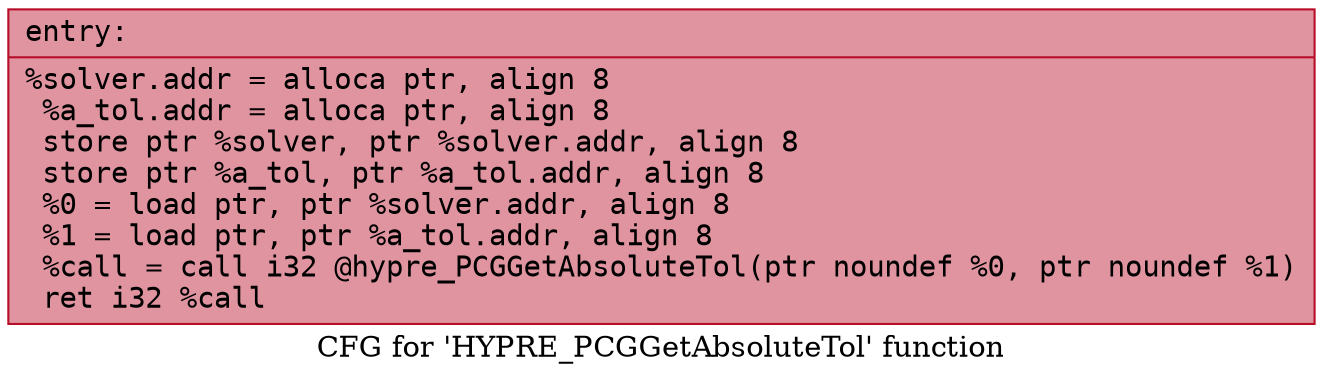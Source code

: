 digraph "CFG for 'HYPRE_PCGGetAbsoluteTol' function" {
	label="CFG for 'HYPRE_PCGGetAbsoluteTol' function";

	Node0x556d45bc0ae0 [shape=record,color="#b70d28ff", style=filled, fillcolor="#b70d2870" fontname="Courier",label="{entry:\l|  %solver.addr = alloca ptr, align 8\l  %a_tol.addr = alloca ptr, align 8\l  store ptr %solver, ptr %solver.addr, align 8\l  store ptr %a_tol, ptr %a_tol.addr, align 8\l  %0 = load ptr, ptr %solver.addr, align 8\l  %1 = load ptr, ptr %a_tol.addr, align 8\l  %call = call i32 @hypre_PCGGetAbsoluteTol(ptr noundef %0, ptr noundef %1)\l  ret i32 %call\l}"];
}
